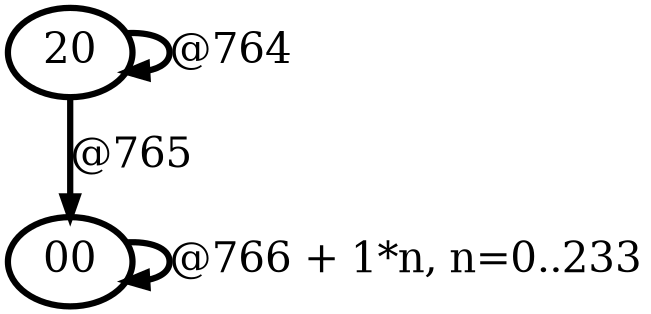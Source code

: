 digraph G {
        node [style=rounded, penwidth=3, fontsize=20, shape=oval];
        "20" -> "20" [label="@764", color=black,arrowsize=1,style=bold,penwidth=3,fontsize=20];
"20" -> "00" [label="@765", color=black,arrowsize=1,style=bold,penwidth=3,fontsize=20];
"00" -> "00" [label="@766 + 1*n, n=0..233", color=black,arrowsize=1,style=bold,penwidth=3,fontsize=20];
}
